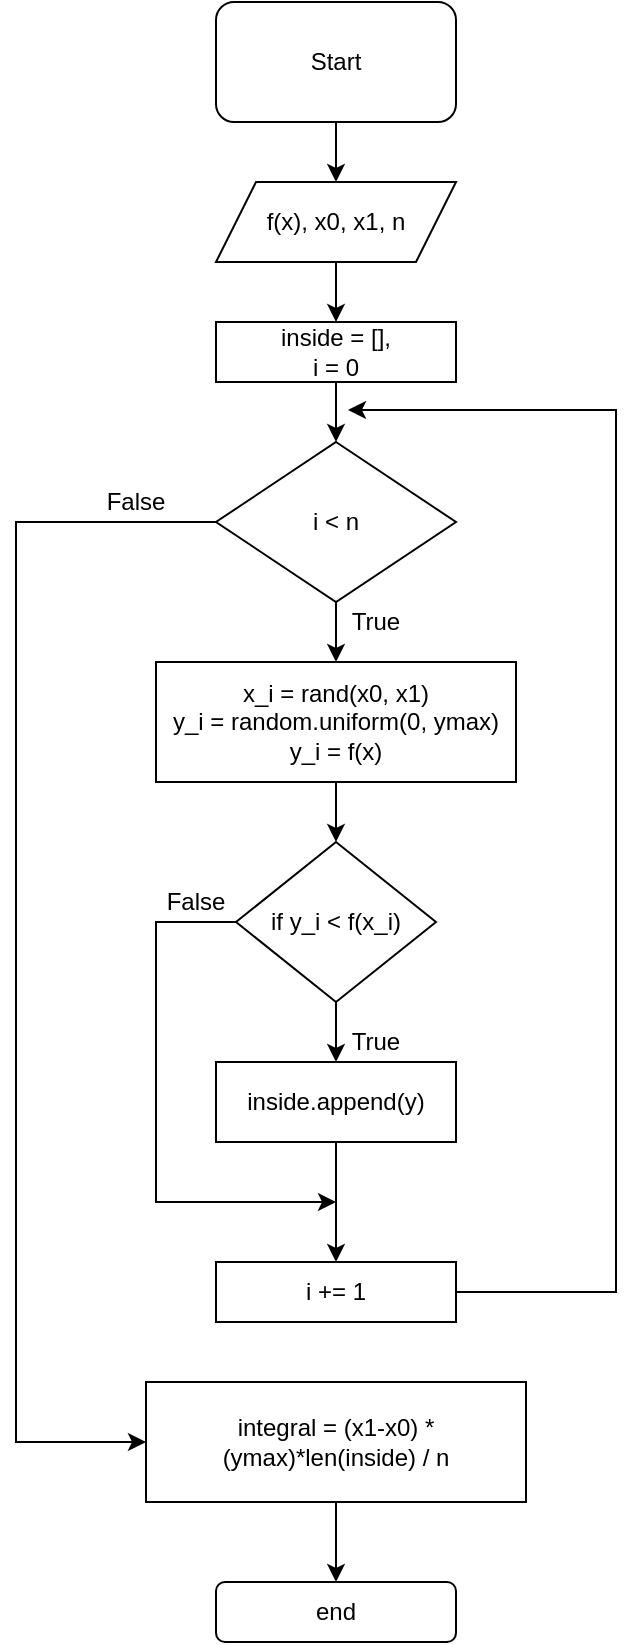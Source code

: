 <mxfile version="14.4.3" type="device"><diagram id="McMWUzb_sSmue01Z3fyf" name="Page-1"><mxGraphModel dx="1278" dy="540" grid="1" gridSize="10" guides="1" tooltips="1" connect="1" arrows="1" fold="1" page="1" pageScale="1" pageWidth="850" pageHeight="1100" math="0" shadow="0"><root><mxCell id="0"/><mxCell id="1" parent="0"/><mxCell id="ysbwfMkbxBnLaecOOrPv-4" style="edgeStyle=orthogonalEdgeStyle;rounded=0;orthogonalLoop=1;jettySize=auto;html=1;entryX=0.5;entryY=0;entryDx=0;entryDy=0;" parent="1" source="ysbwfMkbxBnLaecOOrPv-1" target="ysbwfMkbxBnLaecOOrPv-3" edge="1"><mxGeometry relative="1" as="geometry"/></mxCell><mxCell id="ysbwfMkbxBnLaecOOrPv-1" value="Start" style="rounded=1;whiteSpace=wrap;html=1;" parent="1" vertex="1"><mxGeometry x="340" y="50" width="120" height="60" as="geometry"/></mxCell><mxCell id="jyoLa-YEvz4N3K0K2LWy-2" style="edgeStyle=orthogonalEdgeStyle;rounded=0;orthogonalLoop=1;jettySize=auto;html=1;entryX=0.5;entryY=0;entryDx=0;entryDy=0;" edge="1" parent="1" source="ysbwfMkbxBnLaecOOrPv-2" target="ysbwfMkbxBnLaecOOrPv-6"><mxGeometry relative="1" as="geometry"/></mxCell><mxCell id="ysbwfMkbxBnLaecOOrPv-2" value="inside = [],&lt;br&gt;i = 0" style="rounded=0;whiteSpace=wrap;html=1;" parent="1" vertex="1"><mxGeometry x="340" y="210" width="120" height="30" as="geometry"/></mxCell><mxCell id="ysbwfMkbxBnLaecOOrPv-5" style="edgeStyle=orthogonalEdgeStyle;rounded=0;orthogonalLoop=1;jettySize=auto;html=1;entryX=0.5;entryY=0;entryDx=0;entryDy=0;" parent="1" source="ysbwfMkbxBnLaecOOrPv-3" target="ysbwfMkbxBnLaecOOrPv-2" edge="1"><mxGeometry relative="1" as="geometry"/></mxCell><mxCell id="ysbwfMkbxBnLaecOOrPv-3" value="f(x), x0, x1, n" style="shape=parallelogram;perimeter=parallelogramPerimeter;whiteSpace=wrap;html=1;fixedSize=1;" parent="1" vertex="1"><mxGeometry x="340" y="140" width="120" height="40" as="geometry"/></mxCell><mxCell id="jyoLa-YEvz4N3K0K2LWy-3" style="edgeStyle=orthogonalEdgeStyle;rounded=0;orthogonalLoop=1;jettySize=auto;html=1;" edge="1" parent="1" source="ysbwfMkbxBnLaecOOrPv-6" target="ysbwfMkbxBnLaecOOrPv-7"><mxGeometry relative="1" as="geometry"/></mxCell><mxCell id="jyoLa-YEvz4N3K0K2LWy-13" style="edgeStyle=orthogonalEdgeStyle;rounded=0;orthogonalLoop=1;jettySize=auto;html=1;entryX=0;entryY=0.5;entryDx=0;entryDy=0;" edge="1" parent="1" source="ysbwfMkbxBnLaecOOrPv-6" target="jyoLa-YEvz4N3K0K2LWy-10"><mxGeometry relative="1" as="geometry"><Array as="points"><mxPoint x="240" y="310"/><mxPoint x="240" y="770"/></Array></mxGeometry></mxCell><mxCell id="ysbwfMkbxBnLaecOOrPv-6" value="i &amp;lt; n" style="rhombus;whiteSpace=wrap;html=1;" parent="1" vertex="1"><mxGeometry x="340" y="270" width="120" height="80" as="geometry"/></mxCell><mxCell id="jyoLa-YEvz4N3K0K2LWy-4" style="edgeStyle=orthogonalEdgeStyle;rounded=0;orthogonalLoop=1;jettySize=auto;html=1;" edge="1" parent="1" source="ysbwfMkbxBnLaecOOrPv-7" target="ysbwfMkbxBnLaecOOrPv-8"><mxGeometry relative="1" as="geometry"/></mxCell><mxCell id="ysbwfMkbxBnLaecOOrPv-7" value="x_i = rand(x0, x1)&lt;br&gt;y_i = random.uniform(0, ymax)&lt;br&gt;y_i = f(x)" style="rounded=0;whiteSpace=wrap;html=1;" parent="1" vertex="1"><mxGeometry x="310" y="380" width="180" height="60" as="geometry"/></mxCell><mxCell id="jyoLa-YEvz4N3K0K2LWy-5" style="edgeStyle=orthogonalEdgeStyle;rounded=0;orthogonalLoop=1;jettySize=auto;html=1;entryX=0.5;entryY=0;entryDx=0;entryDy=0;" edge="1" parent="1" source="ysbwfMkbxBnLaecOOrPv-8" target="jyoLa-YEvz4N3K0K2LWy-1"><mxGeometry relative="1" as="geometry"/></mxCell><mxCell id="jyoLa-YEvz4N3K0K2LWy-14" style="edgeStyle=orthogonalEdgeStyle;rounded=0;orthogonalLoop=1;jettySize=auto;html=1;exitX=0;exitY=0.5;exitDx=0;exitDy=0;" edge="1" parent="1" source="ysbwfMkbxBnLaecOOrPv-8"><mxGeometry relative="1" as="geometry"><mxPoint x="400" y="650" as="targetPoint"/><Array as="points"><mxPoint x="310" y="510"/><mxPoint x="310" y="650"/></Array></mxGeometry></mxCell><mxCell id="ysbwfMkbxBnLaecOOrPv-8" value="if y_i &amp;lt; f(x_i)" style="rhombus;whiteSpace=wrap;html=1;" parent="1" vertex="1"><mxGeometry x="350" y="470" width="100" height="80" as="geometry"/></mxCell><mxCell id="jyoLa-YEvz4N3K0K2LWy-7" style="edgeStyle=orthogonalEdgeStyle;rounded=0;orthogonalLoop=1;jettySize=auto;html=1;" edge="1" parent="1" source="jyoLa-YEvz4N3K0K2LWy-1" target="jyoLa-YEvz4N3K0K2LWy-6"><mxGeometry relative="1" as="geometry"/></mxCell><mxCell id="jyoLa-YEvz4N3K0K2LWy-1" value="inside.append(y)" style="rounded=0;whiteSpace=wrap;html=1;" vertex="1" parent="1"><mxGeometry x="340" y="580" width="120" height="40" as="geometry"/></mxCell><mxCell id="jyoLa-YEvz4N3K0K2LWy-11" style="edgeStyle=orthogonalEdgeStyle;rounded=0;orthogonalLoop=1;jettySize=auto;html=1;exitX=1;exitY=0.5;exitDx=0;exitDy=0;" edge="1" parent="1" source="jyoLa-YEvz4N3K0K2LWy-6"><mxGeometry relative="1" as="geometry"><mxPoint x="406" y="254" as="targetPoint"/><mxPoint x="446" y="649" as="sourcePoint"/><Array as="points"><mxPoint x="540" y="695"/><mxPoint x="540" y="254"/></Array></mxGeometry></mxCell><mxCell id="jyoLa-YEvz4N3K0K2LWy-6" value="i += 1" style="rounded=0;whiteSpace=wrap;html=1;" vertex="1" parent="1"><mxGeometry x="340" y="680" width="120" height="30" as="geometry"/></mxCell><mxCell id="jyoLa-YEvz4N3K0K2LWy-8" value="True" style="text;html=1;strokeColor=none;fillColor=none;align=center;verticalAlign=middle;whiteSpace=wrap;rounded=0;" vertex="1" parent="1"><mxGeometry x="400" y="560" width="40" height="20" as="geometry"/></mxCell><mxCell id="jyoLa-YEvz4N3K0K2LWy-9" value="True" style="text;html=1;strokeColor=none;fillColor=none;align=center;verticalAlign=middle;whiteSpace=wrap;rounded=0;" vertex="1" parent="1"><mxGeometry x="400" y="350" width="40" height="20" as="geometry"/></mxCell><mxCell id="jyoLa-YEvz4N3K0K2LWy-18" style="edgeStyle=orthogonalEdgeStyle;rounded=0;orthogonalLoop=1;jettySize=auto;html=1;entryX=0.5;entryY=0;entryDx=0;entryDy=0;" edge="1" parent="1" source="jyoLa-YEvz4N3K0K2LWy-10" target="jyoLa-YEvz4N3K0K2LWy-17"><mxGeometry relative="1" as="geometry"/></mxCell><mxCell id="jyoLa-YEvz4N3K0K2LWy-10" value="integral = (x1-x0) * (ymax)*len(inside) / n" style="rounded=0;whiteSpace=wrap;html=1;" vertex="1" parent="1"><mxGeometry x="305" y="740" width="190" height="60" as="geometry"/></mxCell><mxCell id="jyoLa-YEvz4N3K0K2LWy-15" value="False" style="text;html=1;strokeColor=none;fillColor=none;align=center;verticalAlign=middle;whiteSpace=wrap;rounded=0;" vertex="1" parent="1"><mxGeometry x="310" y="490" width="40" height="20" as="geometry"/></mxCell><mxCell id="jyoLa-YEvz4N3K0K2LWy-16" value="False" style="text;html=1;strokeColor=none;fillColor=none;align=center;verticalAlign=middle;whiteSpace=wrap;rounded=0;" vertex="1" parent="1"><mxGeometry x="280" y="290" width="40" height="20" as="geometry"/></mxCell><mxCell id="jyoLa-YEvz4N3K0K2LWy-17" value="end" style="rounded=1;whiteSpace=wrap;html=1;" vertex="1" parent="1"><mxGeometry x="340" y="840" width="120" height="30" as="geometry"/></mxCell></root></mxGraphModel></diagram></mxfile>